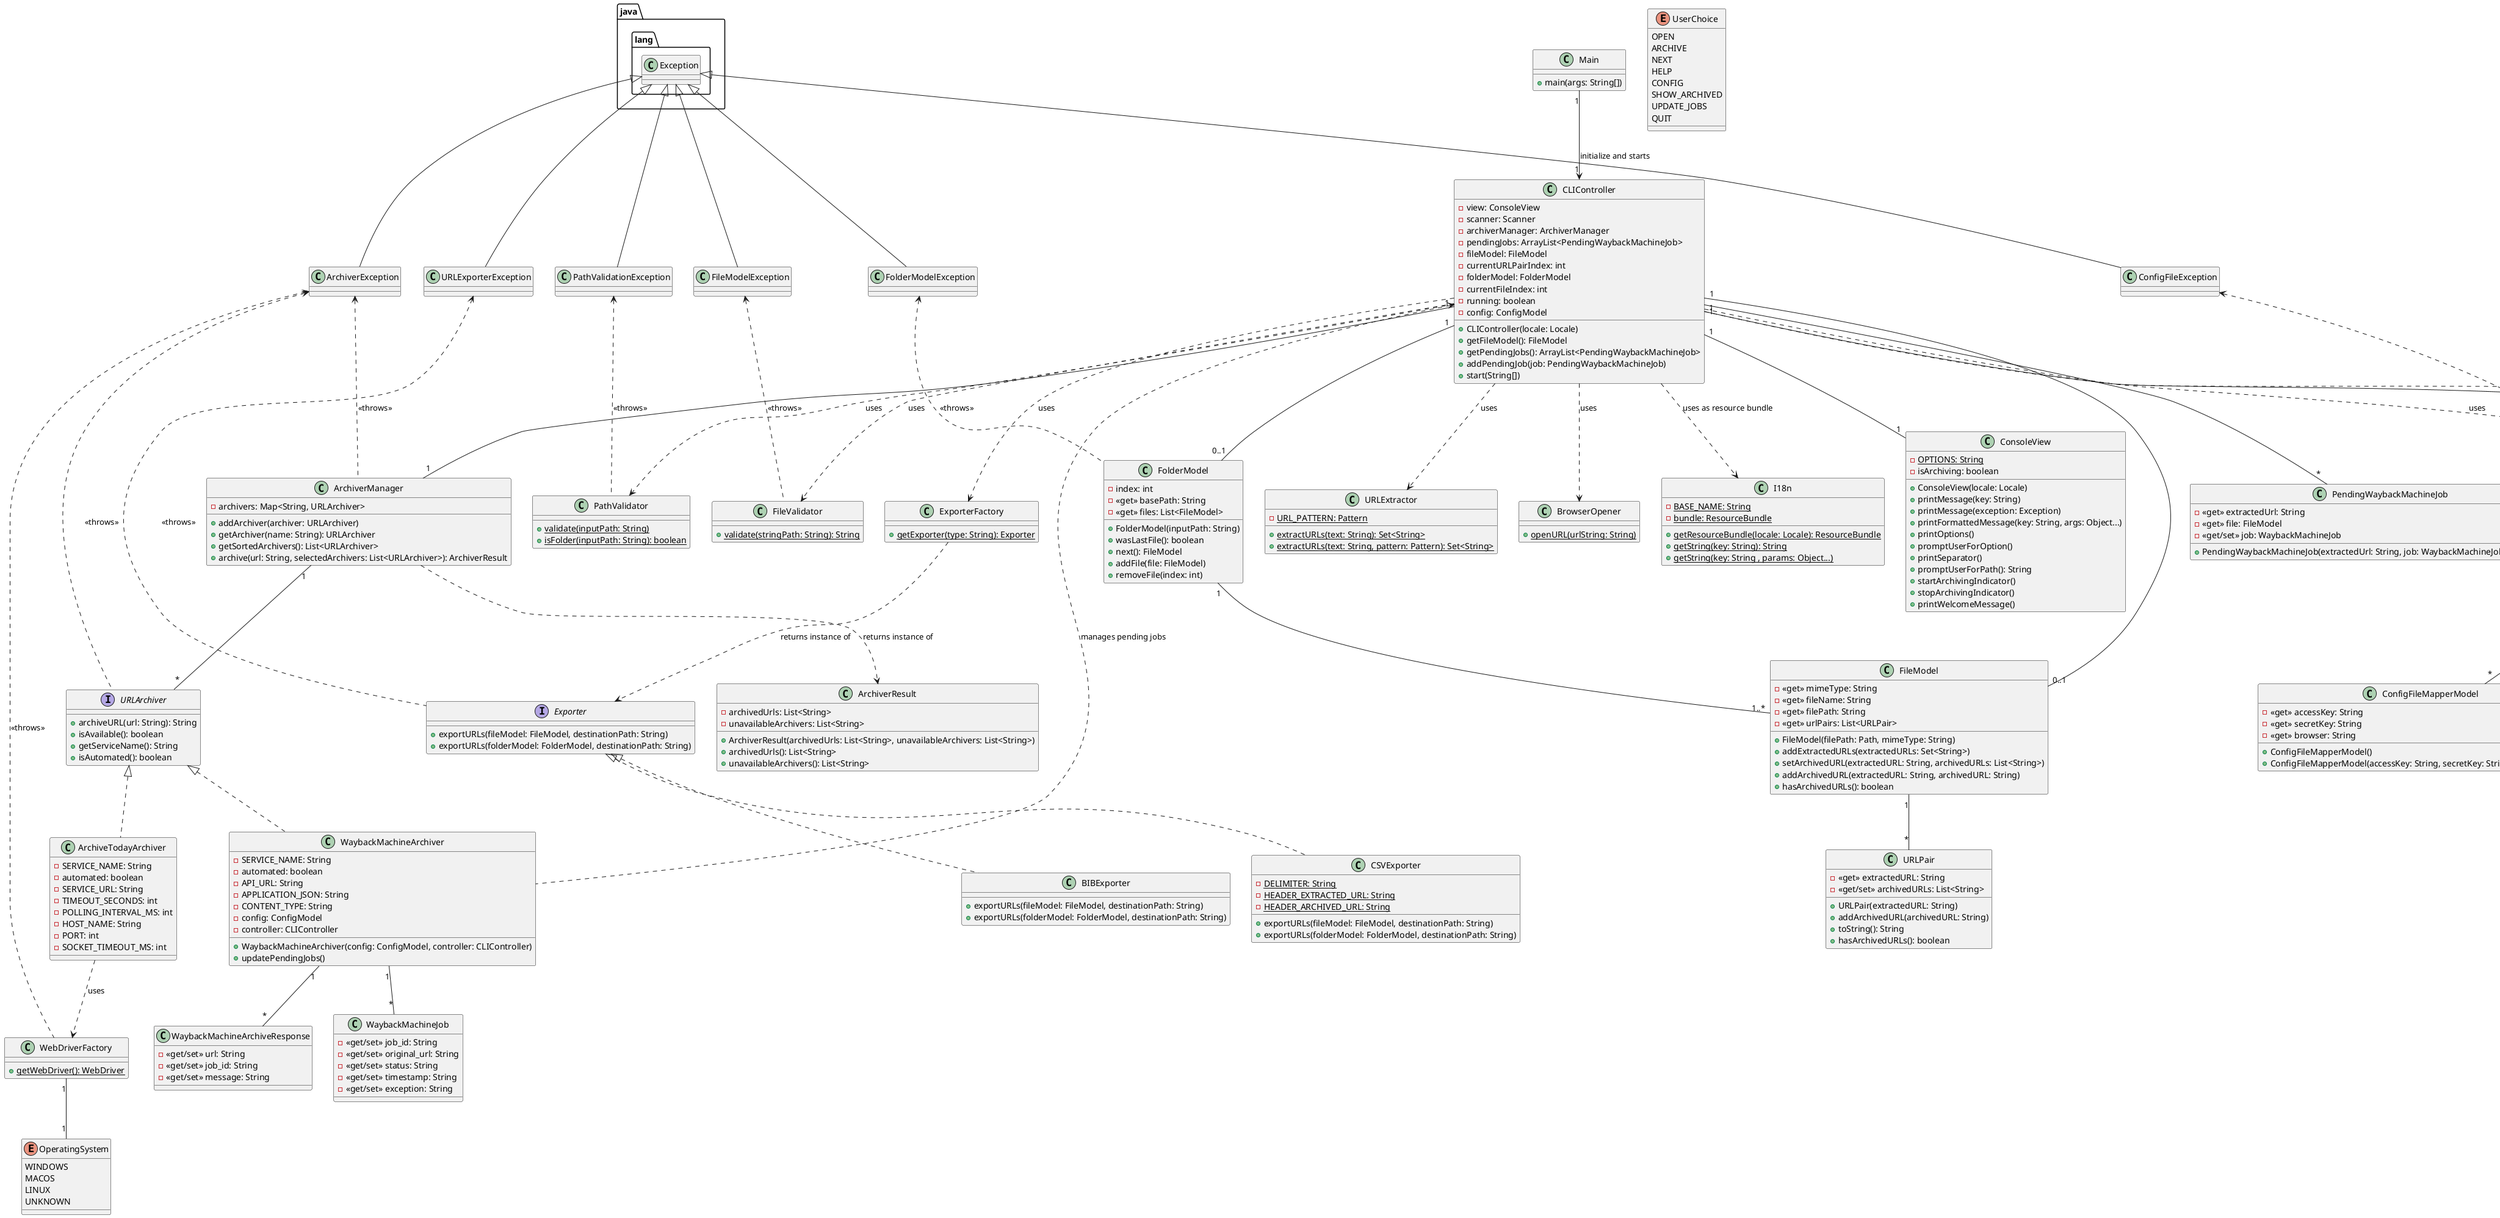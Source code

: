 @startuml
'https://plantuml.com/class-diagram


interface URLArchiver {
+ archiveURL(url: String): String
+ isAvailable(): boolean
+ getServiceName(): String
+ isAutomated(): boolean
}

interface Exporter {
+ exportURLs(fileModel: FileModel, destinationPath: String)
+ exportURLs(folderModel: FolderModel, destinationPath: String)
}

interface FileReaderInterface {
+ readFile(filePath: Path): String
}


URLArchiver <|.. ArchiveTodayArchiver
URLArchiver <|.. WaybackMachineArchiver

ArchiverException <.. URLArchiver : <<throws>>
ArchiverException <.. ArchiverManager : <<throws>>
URLExporterException <.. Exporter : <<throws>>



class CLIController {
- view: ConsoleView
- scanner: Scanner
- archiverManager: ArchiverManager
- pendingJobs: ArrayList<PendingWaybackMachineJob>
- fileModel: FileModel
- currentURLPairIndex: int
- folderModel: FolderModel
- currentFileIndex: int
- running: boolean
- config: ConfigModel
+ CLIController(locale: Locale)
+ getFileModel(): FileModel
+ getPendingJobs(): ArrayList<PendingWaybackMachineJob>
+ addPendingJob(job: PendingWaybackMachineJob)
+ start(String[])
}
CLIController "1" -- "1" ArchiverManager
CLIController "1" -- "1" ConsoleView
CLIController "1" -- "1" ConfigModel
CLIController "1" -- "0..1" FolderModel
CLIController "1" -- "0..1" FileModel
CLIController "1" -- "*" PendingWaybackMachineJob
CLIController ..> ConfigFileHelper : uses
CLIController ..> PathValidator : uses
CLIController ..> FileValidator : uses
CLIController ..> ExporterFactory : uses
CLIController ..> URLExtractor : uses
CLIController ..> BrowserOpener : uses
CLIController ..> FileReaderFactory : uses
CLIController ..> I18n : uses as resource bundle

class ArchiverResult {
- archivedUrls: List<String>
- unavailableArchivers: List<String>
+ ArchiverResult(archivedUrls: List<String>, unavailableArchivers: List<String>)
+ archivedUrls(): List<String>
+ unavailableArchivers(): List<String>
}

class ArchiverManager {
- archivers: Map<String, URLArchiver>
+ addArchiver(archiver: URLArchiver)
+ getArchiver(name: String): URLArchiver
+ getSortedArchivers(): List<URLArchiver>
+ archive(url: String, selectedArchivers: List<URLArchiver>): ArchiverResult
}
ArchiverManager "1" -- "*" URLArchiver
ArchiverManager ..> ArchiverResult : returns instance of

class ArchiveTodayArchiver {
- SERVICE_NAME: String
- automated: boolean
- SERVICE_URL: String
- TIMEOUT_SECONDS: int
- POLLING_INTERVAL_MS: int
- HOST_NAME: String
- PORT: int
- SOCKET_TIMEOUT_MS: int
}
ArchiveTodayArchiver ..> WebDriverFactory : uses

class WaybackMachineArchiver {
- SERVICE_NAME: String
- automated: boolean
- API_URL: String
- APPLICATION_JSON: String
- CONTENT_TYPE: String
- config: ConfigModel
- controller: CLIController
+ WaybackMachineArchiver(config: ConfigModel, controller: CLIController)
+ updatePendingJobs()
}
CLIController <.. WaybackMachineArchiver : manages pending jobs
WaybackMachineArchiver "1" -- "*" WaybackMachineArchiveResponse
WaybackMachineArchiver "1" -- "*" WaybackMachineJob

class java.lang.Exception
class ArchiverException
class ConfigFileException
class FileModelException
class FolderModelException
class PathValidationException
class URLExporterException

java.lang.Exception <|-- ArchiverException
java.lang.Exception <|-- ConfigFileException
java.lang.Exception <|-- FileModelException
java.lang.Exception <|-- FolderModelException
java.lang.Exception <|-- PathValidationException
java.lang.Exception <|-- URLExporterException


class BrowserOpener {
+ {static} openURL(urlString: String)
}

class ConfigFileHelper {
- {static} DEFAULT_CONFIG_FILE_PATH: String
- {static} OBJECT_MAPPER: ObjectMapper
- {static} <<set>> configFilepath: String
+ {static} read(): ConfigModel
+ {static} save(config: ConfigModel)
+ {static} getBrowser(): SupportedBrowsers
}
ConfigFileException <.. ConfigFileHelper : <<throws>>
ConfigFileHelper "1" -- "*" ConfigFileMapperModel
ConfigFileHelper "1" -- "*" ConfigModel

class FileValidator {
+ {static} validate(stringPath: String): String
}
FileModelException <.. FileValidator : <<throws>>

class I18n {
- {static} BASE_NAME: String
- {static} bundle: ResourceBundle
+ {static} getResourceBundle(locale: Locale): ResourceBundle
+ {static} getString(key: String): String
+ {static} getString(key: String , params: Object...)
}

class PathValidator {
+ {static} validate(inputPath: String)
+ {static} isFolder(inputPath: String): boolean
}
PathValidationException <.. PathValidator : <<throws>>

class URLExtractor {
- {static} URL_PATTERN: Pattern
+ {static} extractURLs(text: String): Set<String>
+ {static} extractURLs(text: String, pattern: Pattern): Set<String>
}

class WebDriverFactory {
+ {static} getWebDriver(): WebDriver
}
ArchiverException <.. WebDriverFactory : <<throws>>
WebDriverFactory "1" -- "1" OperatingSystem

class PendingWaybackMachineJob {
- <<get>> extractedUrl: String
- <<get>> file: FileModel
- <<get/set>> job: WaybackMachineJob
+ PendingWaybackMachineJob(extractedUrl: String, job: WaybackMachineJob, file: FileModel)
}

class WaybackMachineArchiveResponse {
- <<get/set>> url: String
- <<get/set>> job_id: String
- <<get/set>> message: String
}

class WaybackMachineJob {
- <<get/set>> job_id: String
- <<get/set>> original_url: String
- <<get/set>> status: String
- <<get/set>> timestamp: String
- <<get/set>> exception: String
}

class BIBExporter {
+ exportURLs(fileModel: FileModel, destinationPath: String)
+ exportURLs(folderModel: FolderModel, destinationPath: String)
}
Exporter <|.. BIBExporter

class CSVExporter {
- {static} DELIMITER: String
- {static} HEADER_EXTRACTED_URL: String
- {static} HEADER_ARCHIVED_URL: String
+ exportURLs(fileModel: FileModel, destinationPath: String)
+ exportURLs(folderModel: FolderModel, destinationPath: String)
}
Exporter <|.. CSVExporter

class ExporterFactory {
+ {static} getExporter(type: String): Exporter
}
ExporterFactory ..> Exporter : returns instance of

class TextFileReader {
}
FileReaderInterface <|.. TextFileReader

class PDFFileReader {
}
FileReaderInterface <|.. PDFFileReader

class FileReaderFactory {
- {static} MIME_TYPE_TEXT: String
- {static} MIME_TYPE_PDF: String
+ {static} getFileReader(mimeType: String): FileReaderInterface
}
FileReaderFactory ..> FileReaderInterface : returns instance of

class ConfigFileMapperModel {
- <<get>> accessKey: String
- <<get>> secretKey: String
- <<get>> browser: String
+ ConfigFileMapperModel()
+ ConfigFileMapperModel(accessKey: String, secretKey: String, browser: String)
}

class ConfigModel {
- <<get/set>> accessKey: String
- <<get/set>> secretKey: String
- <<get/set>> browser: SupportedBrowsers
+ ConfigModel()
+ ConfigModel(accessKey: String, secretKey: String)
+ ConfigModel(accessKey: String, secretKey: String, browser: SupportedBrowsers)
}
ConfigModel "*" -- "1" SupportedBrowsers

class FileModel {
- <<get>> mimeType: String
- <<get>> fileName: String
- <<get>> filePath: String
- <<get>> urlPairs: List<URLPair>
+ FileModel(filePath: Path, mimeType: String)
+ addExtractedURLs(extractedURLs: Set<String>)
+ setArchivedURL(extractedURL: String, archivedURLs: List<String>)
+ addArchivedURL(extractedURL: String, archivedURL: String)
+ hasArchivedURLs(): boolean
}
FileModel "1" -- "*" URLPair

class FolderModel {
- index: int
- <<get>> basePath: String
- <<get>> files: List<FileModel>
+ FolderModel(inputPath: String)
+ wasLastFile(): boolean
+ next(): FileModel
+ addFile(file: FileModel)
+ removeFile(index: int)
}
FolderModelException <.. FolderModel : <<throws>>
FolderModel "1" -- "1..*" FileModel

class URLPair {
- <<get>> extractedURL: String
- <<get/set>> archivedURLs: List<String>
+ URLPair(extractedURL: String)
+ addArchivedURL(archivedURL: String)
+ toString(): String
+ hasArchivedURLs(): boolean
}

class ConsoleView {
- {static} OPTIONS: String
- isArchiving: boolean
+ ConsoleView(locale: Locale)
+ printMessage(key: String)
+ printMessage(exception: Exception)
+ printFormattedMessage(key: String, args: Object...)
+ printOptions()
+ promptUserForOption()
+ printSeparator()
+ promptUserForPath(): String
+ startArchivingIndicator()
+ stopArchivingIndicator()
+ printWelcomeMessage()
}

class Main {
+ main(args: String[])
}
Main "1" --> "1" CLIController : initialize and starts

enum OperatingSystem {
WINDOWS
MACOS
LINUX
UNKNOWN
}

enum SupportedBrowsers {
FIREFOX
CHROME
EDGE
UNSUPPORTED
DEFAULT
}

enum UserChoice {
OPEN
ARCHIVE
NEXT
HELP
CONFIG
SHOW_ARCHIVED
UPDATE_JOBS
QUIT
}



@enduml